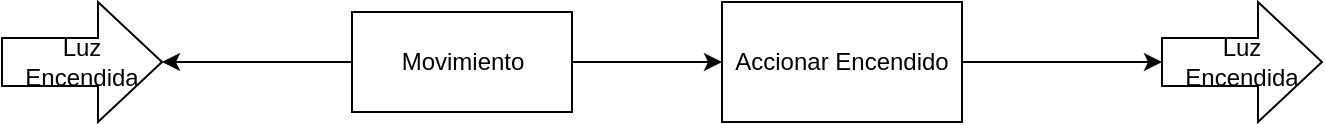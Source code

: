<mxfile version="15.2.9" type="github">
  <diagram id="kgpKYQtTHZ0yAKxKKP6v" name="Page-1">
    <mxGraphModel dx="1422" dy="794" grid="1" gridSize="10" guides="1" tooltips="1" connect="1" arrows="1" fold="1" page="1" pageScale="1" pageWidth="850" pageHeight="1100" math="0" shadow="0">
      <root>
        <mxCell id="0" />
        <mxCell id="1" parent="0" />
        <mxCell id="fjsAMJ4S6LChil6NNE_H-3" value="" style="edgeStyle=orthogonalEdgeStyle;rounded=0;orthogonalLoop=1;jettySize=auto;html=1;" edge="1" parent="1" source="fjsAMJ4S6LChil6NNE_H-1" target="fjsAMJ4S6LChil6NNE_H-2">
          <mxGeometry relative="1" as="geometry" />
        </mxCell>
        <mxCell id="fjsAMJ4S6LChil6NNE_H-7" value="" style="edgeStyle=orthogonalEdgeStyle;rounded=0;orthogonalLoop=1;jettySize=auto;html=1;" edge="1" parent="1" source="fjsAMJ4S6LChil6NNE_H-1" target="fjsAMJ4S6LChil6NNE_H-6">
          <mxGeometry relative="1" as="geometry" />
        </mxCell>
        <mxCell id="fjsAMJ4S6LChil6NNE_H-1" value="Movimiento" style="html=1;" vertex="1" parent="1">
          <mxGeometry x="270" y="335" width="110" height="50" as="geometry" />
        </mxCell>
        <mxCell id="fjsAMJ4S6LChil6NNE_H-5" value="" style="edgeStyle=orthogonalEdgeStyle;rounded=0;orthogonalLoop=1;jettySize=auto;html=1;" edge="1" parent="1" source="fjsAMJ4S6LChil6NNE_H-2" target="fjsAMJ4S6LChil6NNE_H-4">
          <mxGeometry relative="1" as="geometry" />
        </mxCell>
        <mxCell id="fjsAMJ4S6LChil6NNE_H-2" value="Accionar Encendido" style="whiteSpace=wrap;html=1;" vertex="1" parent="1">
          <mxGeometry x="455" y="330" width="120" height="60" as="geometry" />
        </mxCell>
        <mxCell id="fjsAMJ4S6LChil6NNE_H-4" value="Luz Encendida" style="shape=singleArrow;whiteSpace=wrap;html=1;arrowWidth=0.4;arrowSize=0.4;" vertex="1" parent="1">
          <mxGeometry x="675" y="330" width="80" height="60" as="geometry" />
        </mxCell>
        <mxCell id="fjsAMJ4S6LChil6NNE_H-6" value="Luz Encendida" style="shape=singleArrow;whiteSpace=wrap;html=1;arrowWidth=0.4;arrowSize=0.4;" vertex="1" parent="1">
          <mxGeometry x="95" y="330" width="80" height="60" as="geometry" />
        </mxCell>
      </root>
    </mxGraphModel>
  </diagram>
</mxfile>
